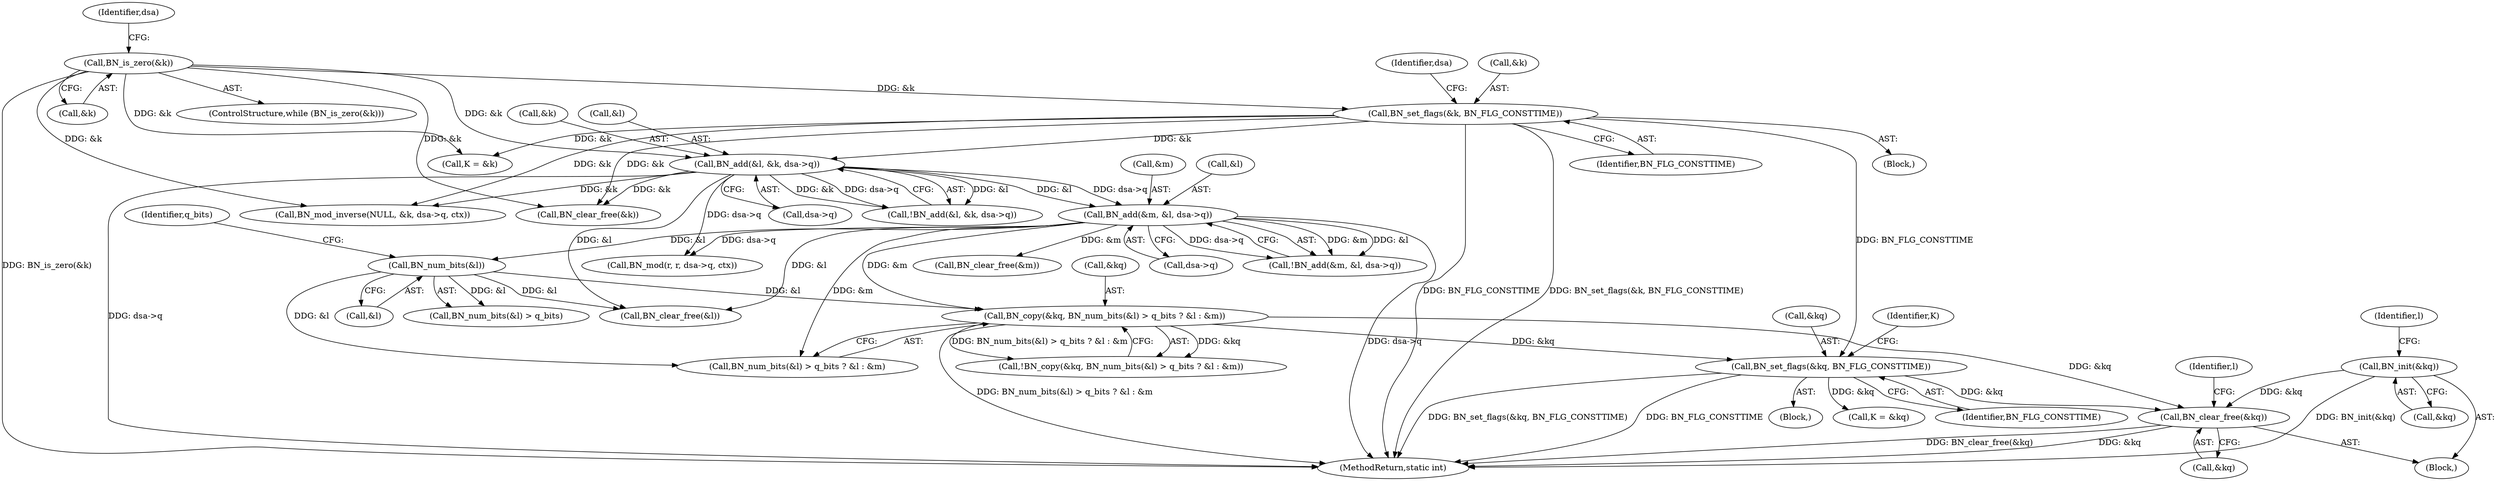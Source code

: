 digraph "0_openssl_43e6a58d4991a451daf4891ff05a48735df871ac@API" {
"1000394" [label="(Call,BN_clear_free(&kq))"];
"1000289" [label="(Call,BN_copy(&kq, BN_num_bits(&l) > q_bits ? &l : &m))"];
"1000294" [label="(Call,BN_num_bits(&l))"];
"1000280" [label="(Call,BN_add(&m, &l, dsa->q))"];
"1000270" [label="(Call,BN_add(&l, &k, dsa->q))"];
"1000222" [label="(Call,BN_is_zero(&k))"];
"1000234" [label="(Call,BN_set_flags(&k, BN_FLG_CONSTTIME))"];
"1000154" [label="(Call,BN_init(&kq))"];
"1000303" [label="(Call,BN_set_flags(&kq, BN_FLG_CONSTTIME))"];
"1000285" [label="(Call,dsa->q)"];
"1000331" [label="(Call,BN_mod_inverse(NULL, &k, dsa->q, ctx))"];
"1000273" [label="(Call,&k)"];
"1000279" [label="(Call,!BN_add(&m, &l, dsa->q))"];
"1000391" [label="(Call,BN_clear_free(&k))"];
"1000237" [label="(Identifier,BN_FLG_CONSTTIME)"];
"1000290" [label="(Call,&kq)"];
"1000281" [label="(Call,&m)"];
"1000222" [label="(Call,BN_is_zero(&k))"];
"1000223" [label="(Call,&k)"];
"1000159" [label="(Identifier,l)"];
"1000233" [label="(Block,)"];
"1000297" [label="(Identifier,q_bits)"];
"1000394" [label="(Call,BN_clear_free(&kq))"];
"1000155" [label="(Call,&kq)"];
"1000110" [label="(Block,)"];
"1000303" [label="(Call,BN_set_flags(&kq, BN_FLG_CONSTTIME))"];
"1000288" [label="(Call,!BN_copy(&kq, BN_num_bits(&l) > q_bits ? &l : &m))"];
"1000283" [label="(Call,&l)"];
"1000319" [label="(Call,BN_mod(r, r, dsa->q, ctx))"];
"1000308" [label="(Identifier,K)"];
"1000295" [label="(Call,&l)"];
"1000271" [label="(Call,&l)"];
"1000280" [label="(Call,BN_add(&m, &l, dsa->q))"];
"1000275" [label="(Call,dsa->q)"];
"1000235" [label="(Call,&k)"];
"1000405" [label="(MethodReturn,static int)"];
"1000397" [label="(Call,BN_clear_free(&l))"];
"1000221" [label="(ControlStructure,while (BN_is_zero(&k)))"];
"1000229" [label="(Identifier,dsa)"];
"1000154" [label="(Call,BN_init(&kq))"];
"1000293" [label="(Call,BN_num_bits(&l) > q_bits)"];
"1000307" [label="(Call,K = &kq)"];
"1000400" [label="(Call,BN_clear_free(&m))"];
"1000306" [label="(Identifier,BN_FLG_CONSTTIME)"];
"1000395" [label="(Call,&kq)"];
"1000399" [label="(Identifier,l)"];
"1000292" [label="(Call,BN_num_bits(&l) > q_bits ? &l : &m)"];
"1000269" [label="(Call,!BN_add(&l, &k, dsa->q))"];
"1000241" [label="(Identifier,dsa)"];
"1000266" [label="(Block,)"];
"1000304" [label="(Call,&kq)"];
"1000234" [label="(Call,BN_set_flags(&k, BN_FLG_CONSTTIME))"];
"1000313" [label="(Call,K = &k)"];
"1000294" [label="(Call,BN_num_bits(&l))"];
"1000289" [label="(Call,BN_copy(&kq, BN_num_bits(&l) > q_bits ? &l : &m))"];
"1000270" [label="(Call,BN_add(&l, &k, dsa->q))"];
"1000394" -> "1000110"  [label="AST: "];
"1000394" -> "1000395"  [label="CFG: "];
"1000395" -> "1000394"  [label="AST: "];
"1000399" -> "1000394"  [label="CFG: "];
"1000394" -> "1000405"  [label="DDG: BN_clear_free(&kq)"];
"1000394" -> "1000405"  [label="DDG: &kq"];
"1000289" -> "1000394"  [label="DDG: &kq"];
"1000154" -> "1000394"  [label="DDG: &kq"];
"1000303" -> "1000394"  [label="DDG: &kq"];
"1000289" -> "1000288"  [label="AST: "];
"1000289" -> "1000292"  [label="CFG: "];
"1000290" -> "1000289"  [label="AST: "];
"1000292" -> "1000289"  [label="AST: "];
"1000288" -> "1000289"  [label="CFG: "];
"1000289" -> "1000405"  [label="DDG: BN_num_bits(&l) > q_bits ? &l : &m"];
"1000289" -> "1000288"  [label="DDG: &kq"];
"1000289" -> "1000288"  [label="DDG: BN_num_bits(&l) > q_bits ? &l : &m"];
"1000294" -> "1000289"  [label="DDG: &l"];
"1000280" -> "1000289"  [label="DDG: &m"];
"1000289" -> "1000303"  [label="DDG: &kq"];
"1000294" -> "1000293"  [label="AST: "];
"1000294" -> "1000295"  [label="CFG: "];
"1000295" -> "1000294"  [label="AST: "];
"1000297" -> "1000294"  [label="CFG: "];
"1000294" -> "1000293"  [label="DDG: &l"];
"1000280" -> "1000294"  [label="DDG: &l"];
"1000294" -> "1000292"  [label="DDG: &l"];
"1000294" -> "1000397"  [label="DDG: &l"];
"1000280" -> "1000279"  [label="AST: "];
"1000280" -> "1000285"  [label="CFG: "];
"1000281" -> "1000280"  [label="AST: "];
"1000283" -> "1000280"  [label="AST: "];
"1000285" -> "1000280"  [label="AST: "];
"1000279" -> "1000280"  [label="CFG: "];
"1000280" -> "1000405"  [label="DDG: dsa->q"];
"1000280" -> "1000279"  [label="DDG: &m"];
"1000280" -> "1000279"  [label="DDG: &l"];
"1000280" -> "1000279"  [label="DDG: dsa->q"];
"1000270" -> "1000280"  [label="DDG: &l"];
"1000270" -> "1000280"  [label="DDG: dsa->q"];
"1000280" -> "1000292"  [label="DDG: &m"];
"1000280" -> "1000319"  [label="DDG: dsa->q"];
"1000280" -> "1000397"  [label="DDG: &l"];
"1000280" -> "1000400"  [label="DDG: &m"];
"1000270" -> "1000269"  [label="AST: "];
"1000270" -> "1000275"  [label="CFG: "];
"1000271" -> "1000270"  [label="AST: "];
"1000273" -> "1000270"  [label="AST: "];
"1000275" -> "1000270"  [label="AST: "];
"1000269" -> "1000270"  [label="CFG: "];
"1000270" -> "1000405"  [label="DDG: dsa->q"];
"1000270" -> "1000269"  [label="DDG: &l"];
"1000270" -> "1000269"  [label="DDG: &k"];
"1000270" -> "1000269"  [label="DDG: dsa->q"];
"1000222" -> "1000270"  [label="DDG: &k"];
"1000234" -> "1000270"  [label="DDG: &k"];
"1000270" -> "1000319"  [label="DDG: dsa->q"];
"1000270" -> "1000331"  [label="DDG: &k"];
"1000270" -> "1000391"  [label="DDG: &k"];
"1000270" -> "1000397"  [label="DDG: &l"];
"1000222" -> "1000221"  [label="AST: "];
"1000222" -> "1000223"  [label="CFG: "];
"1000223" -> "1000222"  [label="AST: "];
"1000229" -> "1000222"  [label="CFG: "];
"1000222" -> "1000405"  [label="DDG: BN_is_zero(&k)"];
"1000222" -> "1000234"  [label="DDG: &k"];
"1000222" -> "1000313"  [label="DDG: &k"];
"1000222" -> "1000331"  [label="DDG: &k"];
"1000222" -> "1000391"  [label="DDG: &k"];
"1000234" -> "1000233"  [label="AST: "];
"1000234" -> "1000237"  [label="CFG: "];
"1000235" -> "1000234"  [label="AST: "];
"1000237" -> "1000234"  [label="AST: "];
"1000241" -> "1000234"  [label="CFG: "];
"1000234" -> "1000405"  [label="DDG: BN_FLG_CONSTTIME"];
"1000234" -> "1000405"  [label="DDG: BN_set_flags(&k, BN_FLG_CONSTTIME)"];
"1000234" -> "1000303"  [label="DDG: BN_FLG_CONSTTIME"];
"1000234" -> "1000313"  [label="DDG: &k"];
"1000234" -> "1000331"  [label="DDG: &k"];
"1000234" -> "1000391"  [label="DDG: &k"];
"1000154" -> "1000110"  [label="AST: "];
"1000154" -> "1000155"  [label="CFG: "];
"1000155" -> "1000154"  [label="AST: "];
"1000159" -> "1000154"  [label="CFG: "];
"1000154" -> "1000405"  [label="DDG: BN_init(&kq)"];
"1000303" -> "1000266"  [label="AST: "];
"1000303" -> "1000306"  [label="CFG: "];
"1000304" -> "1000303"  [label="AST: "];
"1000306" -> "1000303"  [label="AST: "];
"1000308" -> "1000303"  [label="CFG: "];
"1000303" -> "1000405"  [label="DDG: BN_set_flags(&kq, BN_FLG_CONSTTIME)"];
"1000303" -> "1000405"  [label="DDG: BN_FLG_CONSTTIME"];
"1000303" -> "1000307"  [label="DDG: &kq"];
}
